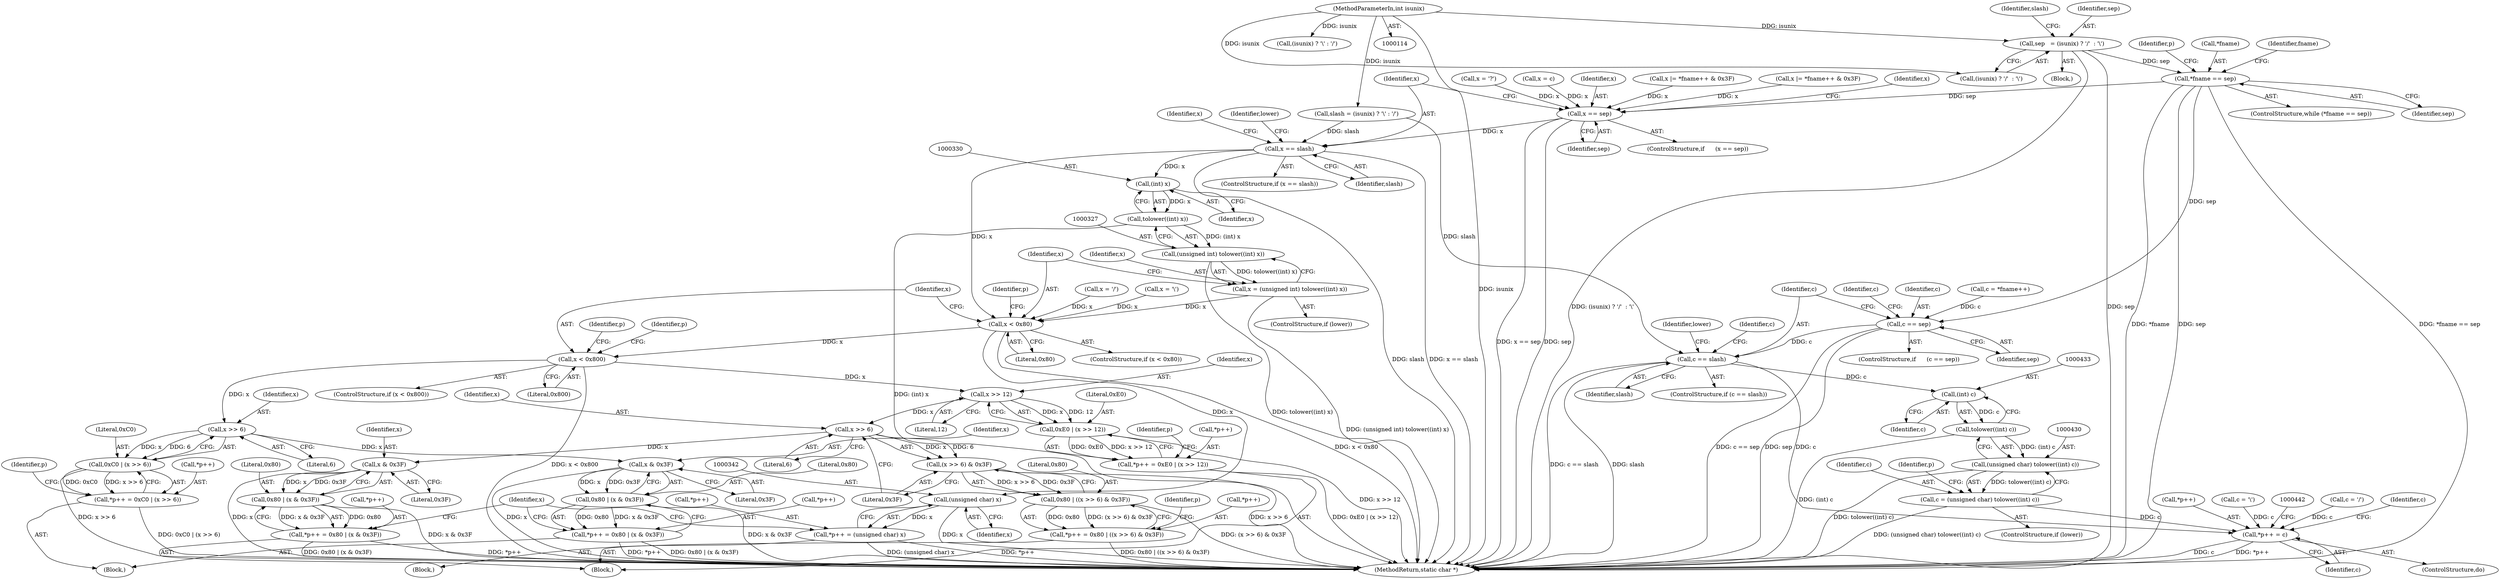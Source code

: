 digraph "1_libmspack_7cadd489698be117c47efcadd742651594429e6d@pointer" {
"1000195" [label="(Call,*fname == sep)"];
"1000128" [label="(Call,sep   = (isunix) ? '/'  : '\\')"];
"1000118" [label="(MethodParameterIn,int isunix)"];
"1000307" [label="(Call,x == sep)"];
"1000315" [label="(Call,x == slash)"];
"1000329" [label="(Call,(int) x)"];
"1000328" [label="(Call,tolower((int) x))"];
"1000326" [label="(Call,(unsigned int) tolower((int) x))"];
"1000324" [label="(Call,x = (unsigned int) tolower((int) x))"];
"1000333" [label="(Call,x < 0x80)"];
"1000341" [label="(Call,(unsigned char) x)"];
"1000337" [label="(Call,*p++ = (unsigned char) x)"];
"1000346" [label="(Call,x < 0x800)"];
"1000356" [label="(Call,x >> 6)"];
"1000354" [label="(Call,0xC0 | (x >> 6))"];
"1000350" [label="(Call,*p++ = 0xC0 | (x >> 6))"];
"1000365" [label="(Call,x & 0x3F)"];
"1000363" [label="(Call,0x80 | (x & 0x3F))"];
"1000359" [label="(Call,*p++ = 0x80 | (x & 0x3F))"];
"1000376" [label="(Call,x >> 12)"];
"1000374" [label="(Call,0xE0 | (x >> 12))"];
"1000370" [label="(Call,*p++ = 0xE0 | (x >> 12))"];
"1000386" [label="(Call,x >> 6)"];
"1000385" [label="(Call,(x >> 6) & 0x3F)"];
"1000383" [label="(Call,0x80 | ((x >> 6) & 0x3F))"];
"1000379" [label="(Call,*p++ = 0x80 | ((x >> 6) & 0x3F))"];
"1000396" [label="(Call,x & 0x3F)"];
"1000394" [label="(Call,0x80 | (x & 0x3F))"];
"1000390" [label="(Call,*p++ = 0x80 | (x & 0x3F))"];
"1000410" [label="(Call,c == sep)"];
"1000418" [label="(Call,c == slash)"];
"1000432" [label="(Call,(int) c)"];
"1000431" [label="(Call,tolower((int) c))"];
"1000429" [label="(Call,(unsigned char) tolower((int) c))"];
"1000427" [label="(Call,c = (unsigned char) tolower((int) c))"];
"1000435" [label="(Call,*p++ = c)"];
"1000393" [label="(Identifier,p)"];
"1000412" [label="(Identifier,sep)"];
"1000397" [label="(Identifier,x)"];
"1000136" [label="(Call,(isunix) ? '\\' : '/')"];
"1000364" [label="(Literal,0x80)"];
"1000378" [label="(Literal,12)"];
"1000202" [label="(Identifier,p)"];
"1000340" [label="(Identifier,p)"];
"1000376" [label="(Call,x >> 12)"];
"1000348" [label="(Literal,0x800)"];
"1000413" [label="(Call,c = '/')"];
"1000326" [label="(Call,(unsigned int) tolower((int) x))"];
"1000135" [label="(Identifier,slash)"];
"1000307" [label="(Call,x == sep)"];
"1000316" [label="(Identifier,x)"];
"1000380" [label="(Call,*p++)"];
"1000356" [label="(Call,x >> 6)"];
"1000350" [label="(Call,*p++ = 0xC0 | (x >> 6))"];
"1000410" [label="(Call,c == sep)"];
"1000195" [label="(Call,*fname == sep)"];
"1000370" [label="(Call,*p++ = 0xE0 | (x >> 12))"];
"1000319" [label="(Identifier,x)"];
"1000295" [label="(Call,x |= *fname++ & 0x3F)"];
"1000134" [label="(Call,slash = (isunix) ? '\\' : '/')"];
"1000198" [label="(Identifier,sep)"];
"1000363" [label="(Call,0x80 | (x & 0x3F))"];
"1000129" [label="(Identifier,sep)"];
"1000384" [label="(Literal,0x80)"];
"1000426" [label="(Identifier,lower)"];
"1000435" [label="(Call,*p++ = c)"];
"1000371" [label="(Call,*p++)"];
"1000405" [label="(Identifier,c)"];
"1000338" [label="(Call,*p++)"];
"1000325" [label="(Identifier,x)"];
"1000322" [label="(ControlStructure,if (lower))"];
"1000323" [label="(Identifier,lower)"];
"1000355" [label="(Literal,0xC0)"];
"1000431" [label="(Call,tolower((int) c))"];
"1000365" [label="(Call,x & 0x3F)"];
"1000422" [label="(Identifier,c)"];
"1000331" [label="(Identifier,x)"];
"1000196" [label="(Call,*fname)"];
"1000358" [label="(Literal,6)"];
"1000386" [label="(Call,x >> 6)"];
"1000414" [label="(Identifier,c)"];
"1000379" [label="(Call,*p++ = 0x80 | ((x >> 6) & 0x3F))"];
"1000429" [label="(Call,(unsigned char) tolower((int) c))"];
"1000310" [label="(Call,x = '/')"];
"1000375" [label="(Literal,0xE0)"];
"1000388" [label="(Literal,6)"];
"1000428" [label="(Identifier,c)"];
"1000194" [label="(ControlStructure,while (*fname == sep))"];
"1000333" [label="(Call,x < 0x80)"];
"1000383" [label="(Call,0x80 | ((x >> 6) & 0x3F))"];
"1000360" [label="(Call,*p++)"];
"1000387" [label="(Identifier,x)"];
"1000317" [label="(Identifier,slash)"];
"1000306" [label="(ControlStructure,if      (x == sep))"];
"1000367" [label="(Literal,0x3F)"];
"1000432" [label="(Call,(int) c)"];
"1000341" [label="(Call,(unsigned char) x)"];
"1000353" [label="(Identifier,p)"];
"1000411" [label="(Identifier,c)"];
"1000390" [label="(Call,*p++ = 0x80 | (x & 0x3F))"];
"1000399" [label="(Identifier,x)"];
"1000382" [label="(Identifier,p)"];
"1000389" [label="(Literal,0x3F)"];
"1000409" [label="(ControlStructure,if      (c == sep))"];
"1000328" [label="(Call,tolower((int) x))"];
"1000427" [label="(Call,c = (unsigned char) tolower((int) c))"];
"1000436" [label="(Call,*p++)"];
"1000118" [label="(MethodParameterIn,int isunix)"];
"1000351" [label="(Call,*p++)"];
"1000357" [label="(Identifier,x)"];
"1000335" [label="(Literal,0x80)"];
"1000359" [label="(Call,*p++ = 0x80 | (x & 0x3F))"];
"1000395" [label="(Literal,0x80)"];
"1000334" [label="(Identifier,x)"];
"1000345" [label="(ControlStructure,if (x < 0x800))"];
"1000120" [label="(Block,)"];
"1000343" [label="(Identifier,x)"];
"1000324" [label="(Call,x = (unsigned int) tolower((int) x))"];
"1000262" [label="(Call,x |= *fname++ & 0x3F)"];
"1000420" [label="(Identifier,slash)"];
"1000418" [label="(Call,c == slash)"];
"1000354" [label="(Call,0xC0 | (x >> 6))"];
"1000425" [label="(ControlStructure,if (lower))"];
"1000128" [label="(Call,sep   = (isunix) ? '/'  : '\\')"];
"1000439" [label="(Identifier,c)"];
"1000311" [label="(Identifier,x)"];
"1000404" [label="(Call,c = *fname++)"];
"1000315" [label="(Call,x == slash)"];
"1000369" [label="(Block,)"];
"1000366" [label="(Identifier,x)"];
"1000394" [label="(Call,0x80 | (x & 0x3F))"];
"1000130" [label="(Call,(isunix) ? '/'  : '\\')"];
"1000318" [label="(Call,x = '\\')"];
"1000444" [label="(MethodReturn,static char *)"];
"1000419" [label="(Identifier,c)"];
"1000434" [label="(Identifier,c)"];
"1000346" [label="(Call,x < 0x800)"];
"1000303" [label="(Call,x = '?')"];
"1000347" [label="(Identifier,x)"];
"1000402" [label="(ControlStructure,do)"];
"1000421" [label="(Call,c = '\\')"];
"1000417" [label="(ControlStructure,if (c == slash))"];
"1000329" [label="(Call,(int) x)"];
"1000398" [label="(Literal,0x3F)"];
"1000336" [label="(Block,)"];
"1000438" [label="(Identifier,p)"];
"1000241" [label="(Call,x = c)"];
"1000309" [label="(Identifier,sep)"];
"1000200" [label="(Identifier,fname)"];
"1000391" [label="(Call,*p++)"];
"1000385" [label="(Call,(x >> 6) & 0x3F)"];
"1000377" [label="(Identifier,x)"];
"1000349" [label="(Block,)"];
"1000314" [label="(ControlStructure,if (x == slash))"];
"1000337" [label="(Call,*p++ = (unsigned char) x)"];
"1000362" [label="(Identifier,p)"];
"1000374" [label="(Call,0xE0 | (x >> 12))"];
"1000373" [label="(Identifier,p)"];
"1000332" [label="(ControlStructure,if (x < 0x80))"];
"1000308" [label="(Identifier,x)"];
"1000396" [label="(Call,x & 0x3F)"];
"1000195" -> "1000194"  [label="AST: "];
"1000195" -> "1000198"  [label="CFG: "];
"1000196" -> "1000195"  [label="AST: "];
"1000198" -> "1000195"  [label="AST: "];
"1000200" -> "1000195"  [label="CFG: "];
"1000202" -> "1000195"  [label="CFG: "];
"1000195" -> "1000444"  [label="DDG: *fname == sep"];
"1000195" -> "1000444"  [label="DDG: *fname"];
"1000195" -> "1000444"  [label="DDG: sep"];
"1000128" -> "1000195"  [label="DDG: sep"];
"1000195" -> "1000307"  [label="DDG: sep"];
"1000195" -> "1000410"  [label="DDG: sep"];
"1000128" -> "1000120"  [label="AST: "];
"1000128" -> "1000130"  [label="CFG: "];
"1000129" -> "1000128"  [label="AST: "];
"1000130" -> "1000128"  [label="AST: "];
"1000135" -> "1000128"  [label="CFG: "];
"1000128" -> "1000444"  [label="DDG: (isunix) ? '/'  : '\\'"];
"1000128" -> "1000444"  [label="DDG: sep"];
"1000118" -> "1000128"  [label="DDG: isunix"];
"1000118" -> "1000114"  [label="AST: "];
"1000118" -> "1000444"  [label="DDG: isunix"];
"1000118" -> "1000130"  [label="DDG: isunix"];
"1000118" -> "1000134"  [label="DDG: isunix"];
"1000118" -> "1000136"  [label="DDG: isunix"];
"1000307" -> "1000306"  [label="AST: "];
"1000307" -> "1000309"  [label="CFG: "];
"1000308" -> "1000307"  [label="AST: "];
"1000309" -> "1000307"  [label="AST: "];
"1000311" -> "1000307"  [label="CFG: "];
"1000316" -> "1000307"  [label="CFG: "];
"1000307" -> "1000444"  [label="DDG: sep"];
"1000307" -> "1000444"  [label="DDG: x == sep"];
"1000303" -> "1000307"  [label="DDG: x"];
"1000295" -> "1000307"  [label="DDG: x"];
"1000262" -> "1000307"  [label="DDG: x"];
"1000241" -> "1000307"  [label="DDG: x"];
"1000307" -> "1000315"  [label="DDG: x"];
"1000315" -> "1000314"  [label="AST: "];
"1000315" -> "1000317"  [label="CFG: "];
"1000316" -> "1000315"  [label="AST: "];
"1000317" -> "1000315"  [label="AST: "];
"1000319" -> "1000315"  [label="CFG: "];
"1000323" -> "1000315"  [label="CFG: "];
"1000315" -> "1000444"  [label="DDG: x == slash"];
"1000315" -> "1000444"  [label="DDG: slash"];
"1000134" -> "1000315"  [label="DDG: slash"];
"1000315" -> "1000329"  [label="DDG: x"];
"1000315" -> "1000333"  [label="DDG: x"];
"1000329" -> "1000328"  [label="AST: "];
"1000329" -> "1000331"  [label="CFG: "];
"1000330" -> "1000329"  [label="AST: "];
"1000331" -> "1000329"  [label="AST: "];
"1000328" -> "1000329"  [label="CFG: "];
"1000329" -> "1000328"  [label="DDG: x"];
"1000328" -> "1000326"  [label="AST: "];
"1000326" -> "1000328"  [label="CFG: "];
"1000328" -> "1000444"  [label="DDG: (int) x"];
"1000328" -> "1000326"  [label="DDG: (int) x"];
"1000326" -> "1000324"  [label="AST: "];
"1000327" -> "1000326"  [label="AST: "];
"1000324" -> "1000326"  [label="CFG: "];
"1000326" -> "1000444"  [label="DDG: tolower((int) x)"];
"1000326" -> "1000324"  [label="DDG: tolower((int) x)"];
"1000324" -> "1000322"  [label="AST: "];
"1000325" -> "1000324"  [label="AST: "];
"1000334" -> "1000324"  [label="CFG: "];
"1000324" -> "1000444"  [label="DDG: (unsigned int) tolower((int) x)"];
"1000324" -> "1000333"  [label="DDG: x"];
"1000333" -> "1000332"  [label="AST: "];
"1000333" -> "1000335"  [label="CFG: "];
"1000334" -> "1000333"  [label="AST: "];
"1000335" -> "1000333"  [label="AST: "];
"1000340" -> "1000333"  [label="CFG: "];
"1000347" -> "1000333"  [label="CFG: "];
"1000333" -> "1000444"  [label="DDG: x < 0x80"];
"1000310" -> "1000333"  [label="DDG: x"];
"1000318" -> "1000333"  [label="DDG: x"];
"1000333" -> "1000341"  [label="DDG: x"];
"1000333" -> "1000346"  [label="DDG: x"];
"1000341" -> "1000337"  [label="AST: "];
"1000341" -> "1000343"  [label="CFG: "];
"1000342" -> "1000341"  [label="AST: "];
"1000343" -> "1000341"  [label="AST: "];
"1000337" -> "1000341"  [label="CFG: "];
"1000341" -> "1000444"  [label="DDG: x"];
"1000341" -> "1000337"  [label="DDG: x"];
"1000337" -> "1000336"  [label="AST: "];
"1000338" -> "1000337"  [label="AST: "];
"1000399" -> "1000337"  [label="CFG: "];
"1000337" -> "1000444"  [label="DDG: *p++"];
"1000337" -> "1000444"  [label="DDG: (unsigned char) x"];
"1000346" -> "1000345"  [label="AST: "];
"1000346" -> "1000348"  [label="CFG: "];
"1000347" -> "1000346"  [label="AST: "];
"1000348" -> "1000346"  [label="AST: "];
"1000353" -> "1000346"  [label="CFG: "];
"1000373" -> "1000346"  [label="CFG: "];
"1000346" -> "1000444"  [label="DDG: x < 0x800"];
"1000346" -> "1000356"  [label="DDG: x"];
"1000346" -> "1000376"  [label="DDG: x"];
"1000356" -> "1000354"  [label="AST: "];
"1000356" -> "1000358"  [label="CFG: "];
"1000357" -> "1000356"  [label="AST: "];
"1000358" -> "1000356"  [label="AST: "];
"1000354" -> "1000356"  [label="CFG: "];
"1000356" -> "1000354"  [label="DDG: x"];
"1000356" -> "1000354"  [label="DDG: 6"];
"1000356" -> "1000365"  [label="DDG: x"];
"1000354" -> "1000350"  [label="AST: "];
"1000355" -> "1000354"  [label="AST: "];
"1000350" -> "1000354"  [label="CFG: "];
"1000354" -> "1000444"  [label="DDG: x >> 6"];
"1000354" -> "1000350"  [label="DDG: 0xC0"];
"1000354" -> "1000350"  [label="DDG: x >> 6"];
"1000350" -> "1000349"  [label="AST: "];
"1000351" -> "1000350"  [label="AST: "];
"1000362" -> "1000350"  [label="CFG: "];
"1000350" -> "1000444"  [label="DDG: 0xC0 | (x >> 6)"];
"1000365" -> "1000363"  [label="AST: "];
"1000365" -> "1000367"  [label="CFG: "];
"1000366" -> "1000365"  [label="AST: "];
"1000367" -> "1000365"  [label="AST: "];
"1000363" -> "1000365"  [label="CFG: "];
"1000365" -> "1000444"  [label="DDG: x"];
"1000365" -> "1000363"  [label="DDG: x"];
"1000365" -> "1000363"  [label="DDG: 0x3F"];
"1000363" -> "1000359"  [label="AST: "];
"1000364" -> "1000363"  [label="AST: "];
"1000359" -> "1000363"  [label="CFG: "];
"1000363" -> "1000444"  [label="DDG: x & 0x3F"];
"1000363" -> "1000359"  [label="DDG: 0x80"];
"1000363" -> "1000359"  [label="DDG: x & 0x3F"];
"1000359" -> "1000349"  [label="AST: "];
"1000360" -> "1000359"  [label="AST: "];
"1000399" -> "1000359"  [label="CFG: "];
"1000359" -> "1000444"  [label="DDG: *p++"];
"1000359" -> "1000444"  [label="DDG: 0x80 | (x & 0x3F)"];
"1000376" -> "1000374"  [label="AST: "];
"1000376" -> "1000378"  [label="CFG: "];
"1000377" -> "1000376"  [label="AST: "];
"1000378" -> "1000376"  [label="AST: "];
"1000374" -> "1000376"  [label="CFG: "];
"1000376" -> "1000374"  [label="DDG: x"];
"1000376" -> "1000374"  [label="DDG: 12"];
"1000376" -> "1000386"  [label="DDG: x"];
"1000374" -> "1000370"  [label="AST: "];
"1000375" -> "1000374"  [label="AST: "];
"1000370" -> "1000374"  [label="CFG: "];
"1000374" -> "1000444"  [label="DDG: x >> 12"];
"1000374" -> "1000370"  [label="DDG: 0xE0"];
"1000374" -> "1000370"  [label="DDG: x >> 12"];
"1000370" -> "1000369"  [label="AST: "];
"1000371" -> "1000370"  [label="AST: "];
"1000382" -> "1000370"  [label="CFG: "];
"1000370" -> "1000444"  [label="DDG: 0xE0 | (x >> 12)"];
"1000386" -> "1000385"  [label="AST: "];
"1000386" -> "1000388"  [label="CFG: "];
"1000387" -> "1000386"  [label="AST: "];
"1000388" -> "1000386"  [label="AST: "];
"1000389" -> "1000386"  [label="CFG: "];
"1000386" -> "1000385"  [label="DDG: x"];
"1000386" -> "1000385"  [label="DDG: 6"];
"1000386" -> "1000396"  [label="DDG: x"];
"1000385" -> "1000383"  [label="AST: "];
"1000385" -> "1000389"  [label="CFG: "];
"1000389" -> "1000385"  [label="AST: "];
"1000383" -> "1000385"  [label="CFG: "];
"1000385" -> "1000444"  [label="DDG: x >> 6"];
"1000385" -> "1000383"  [label="DDG: x >> 6"];
"1000385" -> "1000383"  [label="DDG: 0x3F"];
"1000383" -> "1000379"  [label="AST: "];
"1000384" -> "1000383"  [label="AST: "];
"1000379" -> "1000383"  [label="CFG: "];
"1000383" -> "1000444"  [label="DDG: (x >> 6) & 0x3F"];
"1000383" -> "1000379"  [label="DDG: 0x80"];
"1000383" -> "1000379"  [label="DDG: (x >> 6) & 0x3F"];
"1000379" -> "1000369"  [label="AST: "];
"1000380" -> "1000379"  [label="AST: "];
"1000393" -> "1000379"  [label="CFG: "];
"1000379" -> "1000444"  [label="DDG: 0x80 | ((x >> 6) & 0x3F)"];
"1000396" -> "1000394"  [label="AST: "];
"1000396" -> "1000398"  [label="CFG: "];
"1000397" -> "1000396"  [label="AST: "];
"1000398" -> "1000396"  [label="AST: "];
"1000394" -> "1000396"  [label="CFG: "];
"1000396" -> "1000444"  [label="DDG: x"];
"1000396" -> "1000394"  [label="DDG: x"];
"1000396" -> "1000394"  [label="DDG: 0x3F"];
"1000394" -> "1000390"  [label="AST: "];
"1000395" -> "1000394"  [label="AST: "];
"1000390" -> "1000394"  [label="CFG: "];
"1000394" -> "1000444"  [label="DDG: x & 0x3F"];
"1000394" -> "1000390"  [label="DDG: 0x80"];
"1000394" -> "1000390"  [label="DDG: x & 0x3F"];
"1000390" -> "1000369"  [label="AST: "];
"1000391" -> "1000390"  [label="AST: "];
"1000399" -> "1000390"  [label="CFG: "];
"1000390" -> "1000444"  [label="DDG: 0x80 | (x & 0x3F)"];
"1000390" -> "1000444"  [label="DDG: *p++"];
"1000410" -> "1000409"  [label="AST: "];
"1000410" -> "1000412"  [label="CFG: "];
"1000411" -> "1000410"  [label="AST: "];
"1000412" -> "1000410"  [label="AST: "];
"1000414" -> "1000410"  [label="CFG: "];
"1000419" -> "1000410"  [label="CFG: "];
"1000410" -> "1000444"  [label="DDG: sep"];
"1000410" -> "1000444"  [label="DDG: c == sep"];
"1000404" -> "1000410"  [label="DDG: c"];
"1000410" -> "1000418"  [label="DDG: c"];
"1000418" -> "1000417"  [label="AST: "];
"1000418" -> "1000420"  [label="CFG: "];
"1000419" -> "1000418"  [label="AST: "];
"1000420" -> "1000418"  [label="AST: "];
"1000422" -> "1000418"  [label="CFG: "];
"1000426" -> "1000418"  [label="CFG: "];
"1000418" -> "1000444"  [label="DDG: slash"];
"1000418" -> "1000444"  [label="DDG: c == slash"];
"1000134" -> "1000418"  [label="DDG: slash"];
"1000418" -> "1000432"  [label="DDG: c"];
"1000418" -> "1000435"  [label="DDG: c"];
"1000432" -> "1000431"  [label="AST: "];
"1000432" -> "1000434"  [label="CFG: "];
"1000433" -> "1000432"  [label="AST: "];
"1000434" -> "1000432"  [label="AST: "];
"1000431" -> "1000432"  [label="CFG: "];
"1000432" -> "1000431"  [label="DDG: c"];
"1000431" -> "1000429"  [label="AST: "];
"1000429" -> "1000431"  [label="CFG: "];
"1000431" -> "1000444"  [label="DDG: (int) c"];
"1000431" -> "1000429"  [label="DDG: (int) c"];
"1000429" -> "1000427"  [label="AST: "];
"1000430" -> "1000429"  [label="AST: "];
"1000427" -> "1000429"  [label="CFG: "];
"1000429" -> "1000444"  [label="DDG: tolower((int) c)"];
"1000429" -> "1000427"  [label="DDG: tolower((int) c)"];
"1000427" -> "1000425"  [label="AST: "];
"1000428" -> "1000427"  [label="AST: "];
"1000438" -> "1000427"  [label="CFG: "];
"1000427" -> "1000444"  [label="DDG: (unsigned char) tolower((int) c)"];
"1000427" -> "1000435"  [label="DDG: c"];
"1000435" -> "1000402"  [label="AST: "];
"1000435" -> "1000439"  [label="CFG: "];
"1000436" -> "1000435"  [label="AST: "];
"1000439" -> "1000435"  [label="AST: "];
"1000405" -> "1000435"  [label="CFG: "];
"1000442" -> "1000435"  [label="CFG: "];
"1000435" -> "1000444"  [label="DDG: *p++"];
"1000435" -> "1000444"  [label="DDG: c"];
"1000413" -> "1000435"  [label="DDG: c"];
"1000421" -> "1000435"  [label="DDG: c"];
}
